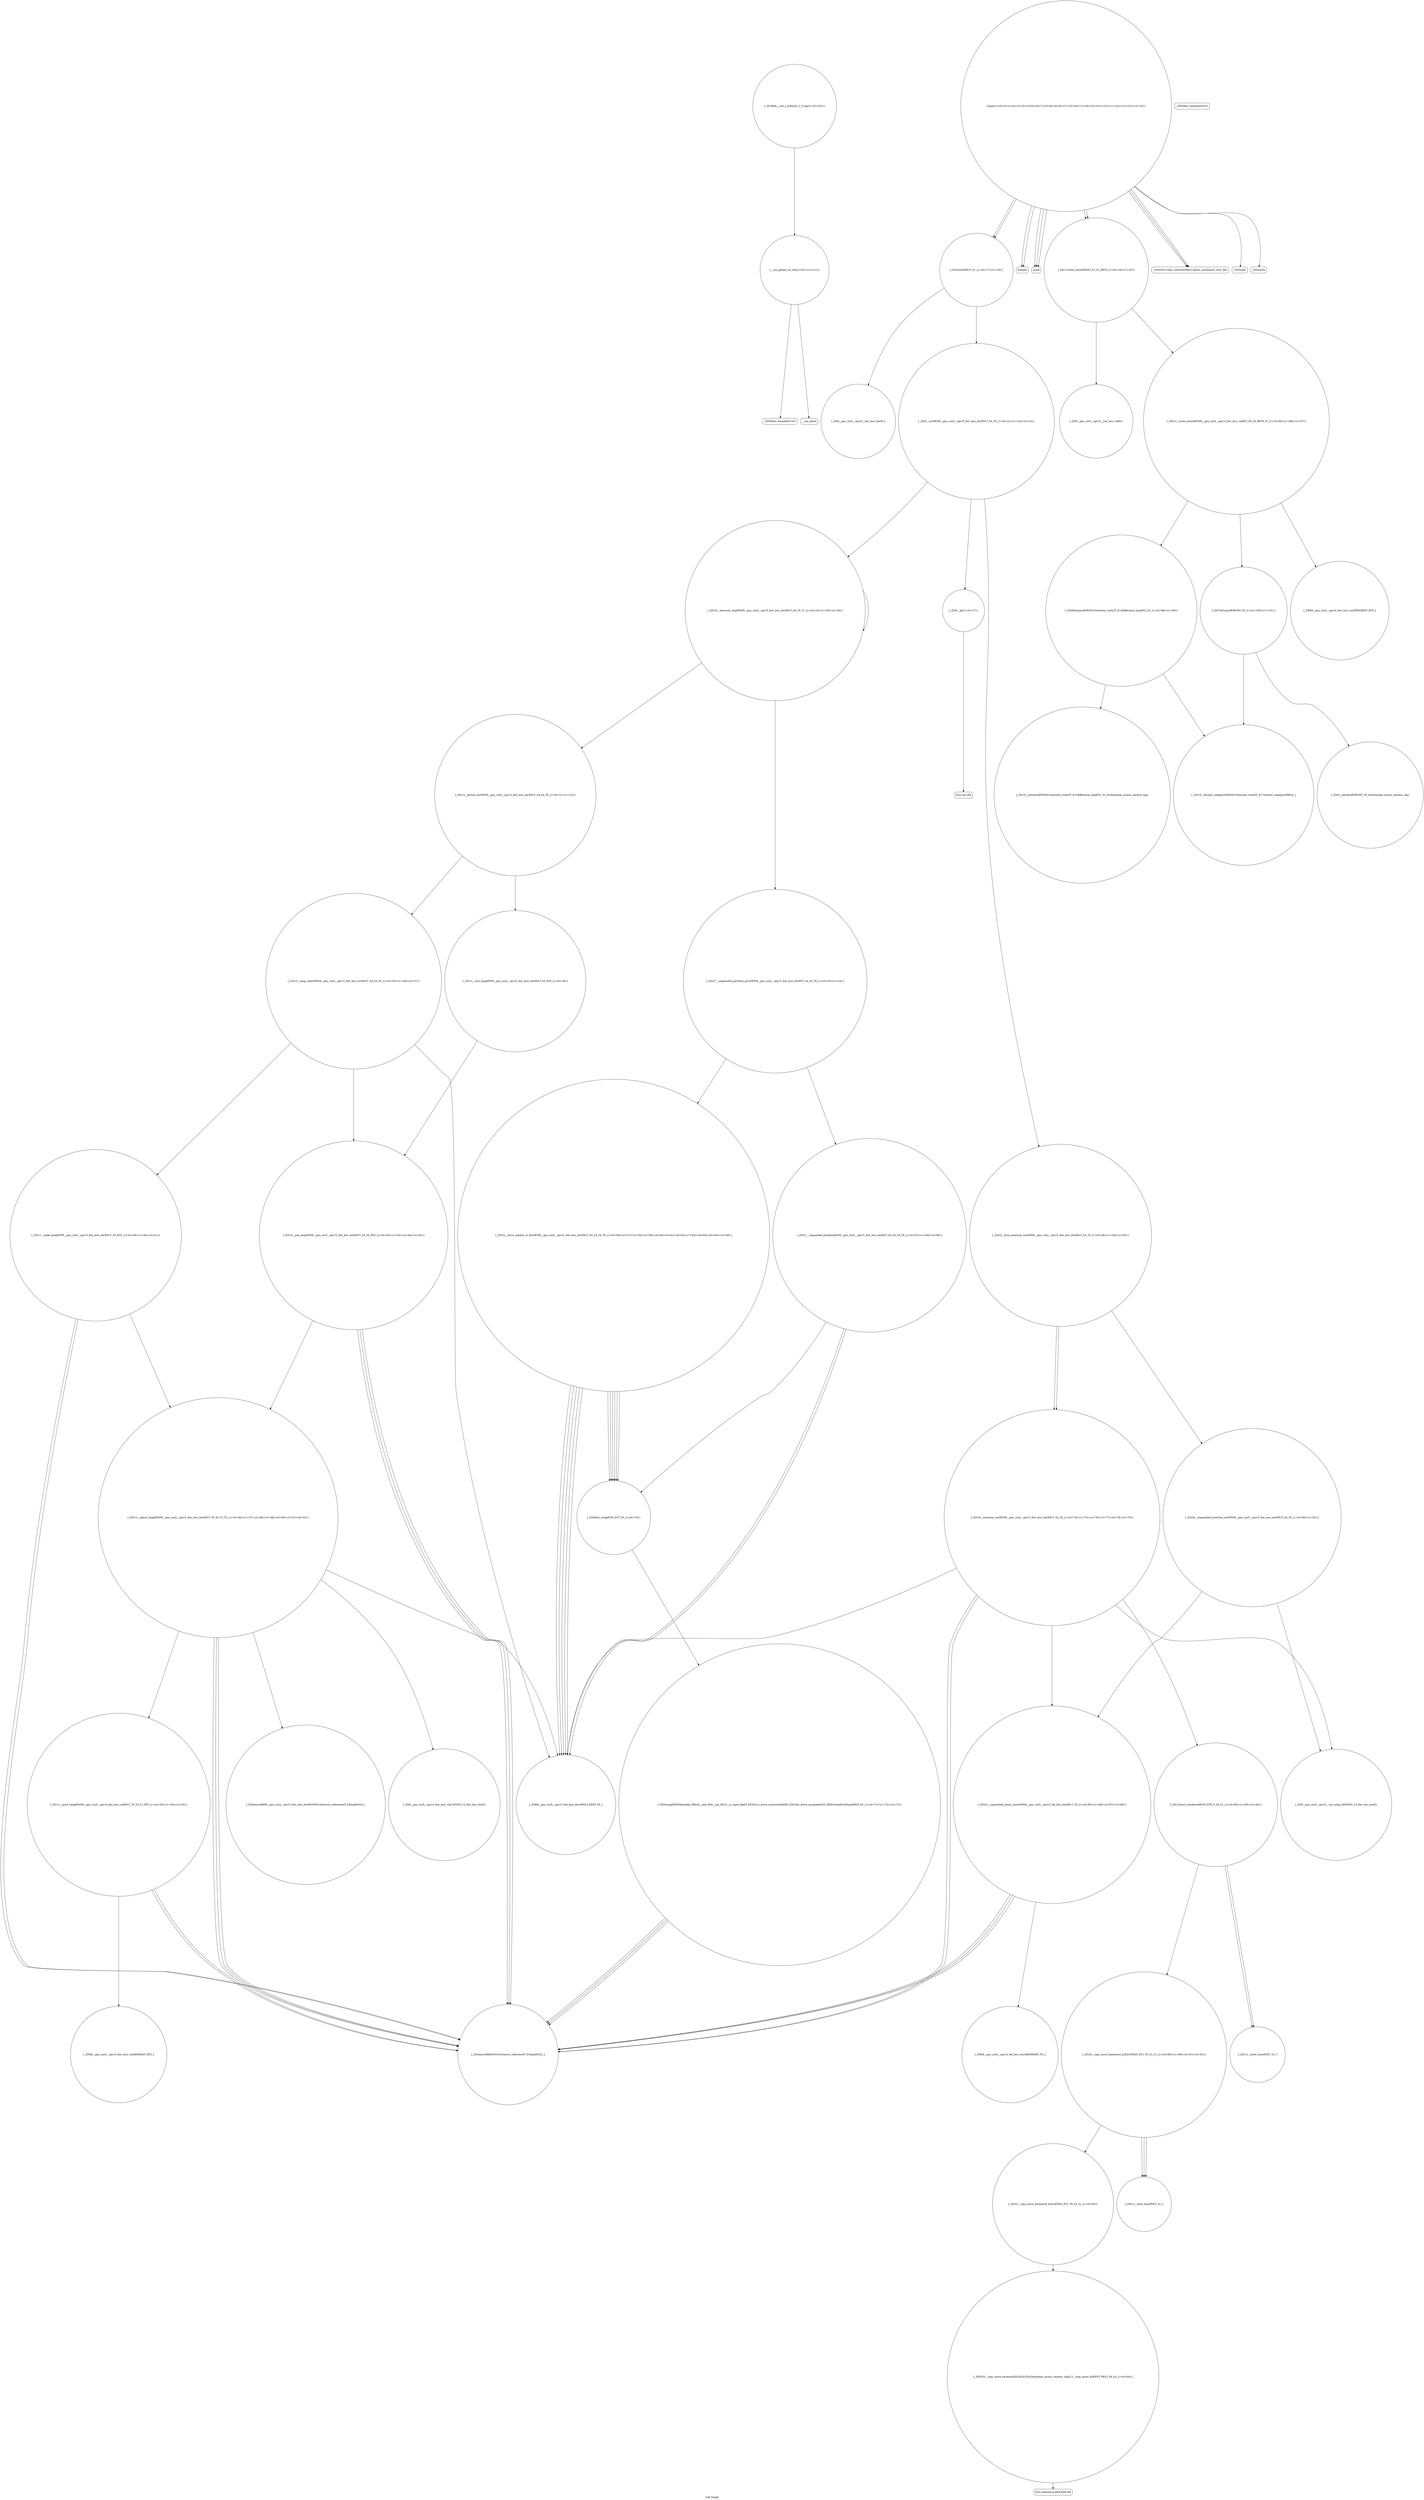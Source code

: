 digraph "Call Graph" {
	label="Call Graph";

	Node0x559e5f759b00 [shape=record,shape=circle,label="{__cxx_global_var_init|{<s0>1|<s1>2}}"];
	Node0x559e5f759b00:s0 -> Node0x559e5f759b80[color=black];
	Node0x559e5f759b00:s1 -> Node0x559e5f759c80[color=black];
	Node0x559e5f75b180 [shape=record,shape=Mrecord,label="{llvm.memmove.p0i8.p0i8.i64}"];
	Node0x559e5f759e80 [shape=record,shape=circle,label="{_ZSt4sortIPiEvT_S1_|{<s0>17|<s1>18}}"];
	Node0x559e5f759e80:s0 -> Node0x559e5f75a180[color=black];
	Node0x559e5f759e80:s1 -> Node0x559e5f75a100[color=black];
	Node0x559e5f75c520 [shape=record,shape=circle,label="{_ZSt10__distanceIPiENSt15iterator_traitsIT_E15difference_typeES2_S2_St26random_access_iterator_tag}"];
	Node0x559e5f75a200 [shape=record,shape=circle,label="{_ZSt16__introsort_loopIPilN9__gnu_cxx5__ops15_Iter_less_iterEEvT_S4_T0_T1_|{<s0>24|<s1>25|<s2>26}}"];
	Node0x559e5f75a200:s0 -> Node0x559e5f75a380[color=black];
	Node0x559e5f75a200:s1 -> Node0x559e5f75a400[color=black];
	Node0x559e5f75a200:s2 -> Node0x559e5f75a200[color=black];
	Node0x559e5f75a580 [shape=record,shape=circle,label="{_ZSt11__make_heapIPiN9__gnu_cxx5__ops15_Iter_less_iterEEvT_S4_RT0_|{<s0>39|<s1>40|<s2>41}}"];
	Node0x559e5f75a580:s0 -> Node0x559e5f75a700[color=black];
	Node0x559e5f75a580:s1 -> Node0x559e5f75a700[color=black];
	Node0x559e5f75a580:s2 -> Node0x559e5f75a780[color=black];
	Node0x559e5f75a900 [shape=record,shape=circle,label="{_ZSt11__push_heapIPiliN9__gnu_cxx5__ops14_Iter_less_valEEvT_T0_S5_T1_RT2_|{<s0>53|<s1>54|<s2>55}}"];
	Node0x559e5f75a900:s0 -> Node0x559e5f75a980[color=black];
	Node0x559e5f75a900:s1 -> Node0x559e5f75a700[color=black];
	Node0x559e5f75a900:s2 -> Node0x559e5f75a700[color=black];
	Node0x559e5f75ac80 [shape=record,shape=circle,label="{_ZSt16__insertion_sortIPiN9__gnu_cxx5__ops15_Iter_less_iterEEvT_S4_T0_|{<s0>74|<s1>75|<s2>76|<s3>77|<s4>78|<s5>79}}"];
	Node0x559e5f75ac80:s0 -> Node0x559e5f75a600[color=black];
	Node0x559e5f75ac80:s1 -> Node0x559e5f75a700[color=black];
	Node0x559e5f75ac80:s2 -> Node0x559e5f75ad80[color=black];
	Node0x559e5f75ac80:s3 -> Node0x559e5f75a700[color=black];
	Node0x559e5f75ac80:s4 -> Node0x559e5f75ae80[color=black];
	Node0x559e5f75ac80:s5 -> Node0x559e5f75ae00[color=black];
	Node0x559e5f75b000 [shape=record,shape=circle,label="{_ZSt22__copy_move_backward_aILb1EPiS0_ET1_T0_S2_S1_|{<s0>93}}"];
	Node0x559e5f75b000:s0 -> Node0x559e5f75b100[color=black];
	Node0x559e5f759d00 [shape=record,shape=circle,label="{main|{<s0>3|<s1>4|<s2>5|<s3>6|<s4>7|<s5>8|<s6>9|<s7>10|<s8>11|<s9>12|<s10>13|<s11>14|<s12>15|<s13>16}}"];
	Node0x559e5f759d00:s0 -> Node0x559e5f759d80[color=black];
	Node0x559e5f759d00:s1 -> Node0x559e5f759d80[color=black];
	Node0x559e5f759d00:s2 -> Node0x559e5f759e00[color=black];
	Node0x559e5f759d00:s3 -> Node0x559e5f759e00[color=black];
	Node0x559e5f759d00:s4 -> Node0x559e5f759e00[color=black];
	Node0x559e5f759d00:s5 -> Node0x559e5f759e80[color=black];
	Node0x559e5f759d00:s6 -> Node0x559e5f759e80[color=black];
	Node0x559e5f759d00:s7 -> Node0x559e5f759f00[color=black];
	Node0x559e5f759d00:s8 -> Node0x559e5f759f00[color=black];
	Node0x559e5f759d00:s9 -> Node0x559e5f759f80[color=black];
	Node0x559e5f759d00:s10 -> Node0x559e5f75a000[color=black];
	Node0x559e5f759d00:s11 -> Node0x559e5f759f80[color=black];
	Node0x559e5f759d00:s12 -> Node0x559e5f75a080[color=black];
	Node0x559e5f759d00:s13 -> Node0x559e5f759f80[color=black];
	Node0x559e5f75c3a0 [shape=record,shape=circle,label="{_ZSt8distanceIPiENSt15iterator_traitsIT_E15difference_typeES2_S2_|{<s0>98|<s1>99}}"];
	Node0x559e5f75c3a0:s0 -> Node0x559e5f75c5a0[color=black];
	Node0x559e5f75c3a0:s1 -> Node0x559e5f75c520[color=black];
	Node0x559e5f75a080 [shape=record,shape=Mrecord,label="{_ZNSolsEx}"];
	Node0x559e5f75a400 [shape=record,shape=circle,label="{_ZSt27__unguarded_partition_pivotIPiN9__gnu_cxx5__ops15_Iter_less_iterEET_S4_S4_T0_|{<s0>33|<s1>34}}"];
	Node0x559e5f75a400:s0 -> Node0x559e5f75aa00[color=black];
	Node0x559e5f75a400:s1 -> Node0x559e5f75aa80[color=black];
	Node0x559e5f75a780 [shape=record,shape=circle,label="{_ZSt13__adjust_heapIPiliN9__gnu_cxx5__ops15_Iter_less_iterEEvT_T0_S5_T1_T2_|{<s0>46|<s1>47|<s2>48|<s3>49|<s4>50|<s5>51|<s6>52}}"];
	Node0x559e5f75a780:s0 -> Node0x559e5f75a600[color=black];
	Node0x559e5f75a780:s1 -> Node0x559e5f75a700[color=black];
	Node0x559e5f75a780:s2 -> Node0x559e5f75a700[color=black];
	Node0x559e5f75a780:s3 -> Node0x559e5f75a800[color=black];
	Node0x559e5f75a780:s4 -> Node0x559e5f75a880[color=black];
	Node0x559e5f75a780:s5 -> Node0x559e5f75a700[color=black];
	Node0x559e5f75a780:s6 -> Node0x559e5f75a900[color=black];
	Node0x559e5f75ab00 [shape=record,shape=circle,label="{_ZSt9iter_swapIPiS0_EvT_T0_|{<s0>70}}"];
	Node0x559e5f75ab00:s0 -> Node0x559e5f75ab80[color=black];
	Node0x559e5f75ae80 [shape=record,shape=circle,label="{_ZN9__gnu_cxx5__ops15__val_comp_iterENS0_15_Iter_less_iterE}"];
	Node0x559e5f759b80 [shape=record,shape=Mrecord,label="{_ZNSt8ios_base4InitC1Ev}"];
	Node0x559e5f75b200 [shape=record,shape=circle,label="{_ZNK9__gnu_cxx5__ops14_Val_less_iterclIiPiEEbRT_T0_}"];
	Node0x559e5f759f00 [shape=record,shape=circle,label="{_ZSt11lower_boundIPiiET_S1_S1_RKT0_|{<s0>19|<s1>20}}"];
	Node0x559e5f759f00:s0 -> Node0x559e5f75c320[color=black];
	Node0x559e5f759f00:s1 -> Node0x559e5f75b280[color=black];
	Node0x559e5f75c5a0 [shape=record,shape=circle,label="{_ZSt19__iterator_categoryIPiENSt15iterator_traitsIT_E17iterator_categoryERKS2_}"];
	Node0x559e5f75a280 [shape=record,shape=circle,label="{_ZSt4__lgl|{<s0>27}}"];
	Node0x559e5f75a280:s0 -> Node0x559e5f75ac00[color=black];
	Node0x559e5f75a600 [shape=record,shape=circle,label="{_ZNK9__gnu_cxx5__ops15_Iter_less_iterclIPiS3_EEbT_T0_}"];
	Node0x559e5f75a980 [shape=record,shape=circle,label="{_ZNK9__gnu_cxx5__ops14_Iter_less_valclIPiiEEbT_RT0_}"];
	Node0x559e5f75ad00 [shape=record,shape=circle,label="{_ZSt26__unguarded_insertion_sortIPiN9__gnu_cxx5__ops15_Iter_less_iterEEvT_S4_T0_|{<s0>80|<s1>81}}"];
	Node0x559e5f75ad00:s0 -> Node0x559e5f75ae80[color=black];
	Node0x559e5f75ad00:s1 -> Node0x559e5f75ae00[color=black];
	Node0x559e5f75b080 [shape=record,shape=circle,label="{_ZSt12__niter_baseIPiET_S1_}"];
	Node0x559e5f759d80 [shape=record,shape=Mrecord,label="{freopen}"];
	Node0x559e5f75c420 [shape=record,shape=circle,label="{_ZSt7advanceIPilEvRT_T0_|{<s0>100|<s1>101}}"];
	Node0x559e5f75c420:s0 -> Node0x559e5f75c5a0[color=black];
	Node0x559e5f75c420:s1 -> Node0x559e5f75c620[color=black];
	Node0x559e5f75a100 [shape=record,shape=circle,label="{_ZSt6__sortIPiN9__gnu_cxx5__ops15_Iter_less_iterEEvT_S4_T0_|{<s0>21|<s1>22|<s2>23}}"];
	Node0x559e5f75a100:s0 -> Node0x559e5f75a280[color=black];
	Node0x559e5f75a100:s1 -> Node0x559e5f75a200[color=black];
	Node0x559e5f75a100:s2 -> Node0x559e5f75a300[color=black];
	Node0x559e5f75a480 [shape=record,shape=circle,label="{_ZSt13__heap_selectIPiN9__gnu_cxx5__ops15_Iter_less_iterEEvT_S4_S4_T0_|{<s0>35|<s1>36|<s2>37}}"];
	Node0x559e5f75a480:s0 -> Node0x559e5f75a580[color=black];
	Node0x559e5f75a480:s1 -> Node0x559e5f75a600[color=black];
	Node0x559e5f75a480:s2 -> Node0x559e5f75a680[color=black];
	Node0x559e5f75a800 [shape=record,shape=circle,label="{_ZSt4moveIRN9__gnu_cxx5__ops15_Iter_less_iterEEONSt16remove_referenceIT_E4typeEOS5_}"];
	Node0x559e5f75ab80 [shape=record,shape=circle,label="{_ZSt4swapIiENSt9enable_ifIXsr6__and_ISt6__not_ISt15__is_tuple_likeIT_EESt21is_move_constructibleIS3_ESt18is_move_assignableIS3_EEE5valueEvE4typeERS3_SC_|{<s0>71|<s1>72|<s2>73}}"];
	Node0x559e5f75ab80:s0 -> Node0x559e5f75a700[color=black];
	Node0x559e5f75ab80:s1 -> Node0x559e5f75a700[color=black];
	Node0x559e5f75ab80:s2 -> Node0x559e5f75a700[color=black];
	Node0x559e5f75af00 [shape=record,shape=circle,label="{_ZSt23__copy_move_backward_a2ILb1EPiS0_ET1_T0_S2_S1_|{<s0>89|<s1>90|<s2>91|<s3>92}}"];
	Node0x559e5f75af00:s0 -> Node0x559e5f75b080[color=black];
	Node0x559e5f75af00:s1 -> Node0x559e5f75b080[color=black];
	Node0x559e5f75af00:s2 -> Node0x559e5f75b080[color=black];
	Node0x559e5f75af00:s3 -> Node0x559e5f75b000[color=black];
	Node0x559e5f759c00 [shape=record,shape=Mrecord,label="{_ZNSt8ios_base4InitD1Ev}"];
	Node0x559e5f75b280 [shape=record,shape=circle,label="{_ZSt13__lower_boundIPiiN9__gnu_cxx5__ops14_Iter_less_valEET_S4_S4_RKT0_T1_|{<s0>95|<s1>96|<s2>97}}"];
	Node0x559e5f75b280:s0 -> Node0x559e5f75c3a0[color=black];
	Node0x559e5f75b280:s1 -> Node0x559e5f75c420[color=black];
	Node0x559e5f75b280:s2 -> Node0x559e5f75c4a0[color=black];
	Node0x559e5f759f80 [shape=record,shape=Mrecord,label="{_ZStlsISt11char_traitsIcEERSt13basic_ostreamIcT_ES5_PKc}"];
	Node0x559e5f75c620 [shape=record,shape=circle,label="{_ZSt9__advanceIPilEvRT_T0_St26random_access_iterator_tag}"];
	Node0x559e5f75a300 [shape=record,shape=circle,label="{_ZSt22__final_insertion_sortIPiN9__gnu_cxx5__ops15_Iter_less_iterEEvT_S4_T0_|{<s0>28|<s1>29|<s2>30}}"];
	Node0x559e5f75a300:s0 -> Node0x559e5f75ac80[color=black];
	Node0x559e5f75a300:s1 -> Node0x559e5f75ad00[color=black];
	Node0x559e5f75a300:s2 -> Node0x559e5f75ac80[color=black];
	Node0x559e5f75a680 [shape=record,shape=circle,label="{_ZSt10__pop_heapIPiN9__gnu_cxx5__ops15_Iter_less_iterEEvT_S4_S4_RT0_|{<s0>42|<s1>43|<s2>44|<s3>45}}"];
	Node0x559e5f75a680:s0 -> Node0x559e5f75a700[color=black];
	Node0x559e5f75a680:s1 -> Node0x559e5f75a700[color=black];
	Node0x559e5f75a680:s2 -> Node0x559e5f75a700[color=black];
	Node0x559e5f75a680:s3 -> Node0x559e5f75a780[color=black];
	Node0x559e5f75aa00 [shape=record,shape=circle,label="{_ZSt22__move_median_to_firstIPiN9__gnu_cxx5__ops15_Iter_less_iterEEvT_S4_S4_S4_T0_|{<s0>56|<s1>57|<s2>58|<s3>59|<s4>60|<s5>61|<s6>62|<s7>63|<s8>64|<s9>65|<s10>66}}"];
	Node0x559e5f75aa00:s0 -> Node0x559e5f75a600[color=black];
	Node0x559e5f75aa00:s1 -> Node0x559e5f75a600[color=black];
	Node0x559e5f75aa00:s2 -> Node0x559e5f75ab00[color=black];
	Node0x559e5f75aa00:s3 -> Node0x559e5f75a600[color=black];
	Node0x559e5f75aa00:s4 -> Node0x559e5f75ab00[color=black];
	Node0x559e5f75aa00:s5 -> Node0x559e5f75ab00[color=black];
	Node0x559e5f75aa00:s6 -> Node0x559e5f75a600[color=black];
	Node0x559e5f75aa00:s7 -> Node0x559e5f75ab00[color=black];
	Node0x559e5f75aa00:s8 -> Node0x559e5f75a600[color=black];
	Node0x559e5f75aa00:s9 -> Node0x559e5f75ab00[color=black];
	Node0x559e5f75aa00:s10 -> Node0x559e5f75ab00[color=black];
	Node0x559e5f75ad80 [shape=record,shape=circle,label="{_ZSt13move_backwardIPiS0_ET0_T_S2_S1_|{<s0>82|<s1>83|<s2>84}}"];
	Node0x559e5f75ad80:s0 -> Node0x559e5f75af80[color=black];
	Node0x559e5f75ad80:s1 -> Node0x559e5f75af80[color=black];
	Node0x559e5f75ad80:s2 -> Node0x559e5f75af00[color=black];
	Node0x559e5f75b100 [shape=record,shape=circle,label="{_ZNSt20__copy_move_backwardILb1ELb1ESt26random_access_iterator_tagE13__copy_move_bIiEEPT_PKS3_S6_S4_|{<s0>94}}"];
	Node0x559e5f75b100:s0 -> Node0x559e5f75b180[color=black];
	Node0x559e5f759e00 [shape=record,shape=Mrecord,label="{scanf}"];
	Node0x559e5f75c4a0 [shape=record,shape=circle,label="{_ZNK9__gnu_cxx5__ops14_Iter_less_valclIPiKiEEbT_RT0_}"];
	Node0x559e5f75a180 [shape=record,shape=circle,label="{_ZN9__gnu_cxx5__ops16__iter_less_iterEv}"];
	Node0x559e5f75a500 [shape=record,shape=circle,label="{_ZSt11__sort_heapIPiN9__gnu_cxx5__ops15_Iter_less_iterEEvT_S4_RT0_|{<s0>38}}"];
	Node0x559e5f75a500:s0 -> Node0x559e5f75a680[color=black];
	Node0x559e5f75a880 [shape=record,shape=circle,label="{_ZN9__gnu_cxx5__ops14_Iter_less_valC2ENS0_15_Iter_less_iterE}"];
	Node0x559e5f75ac00 [shape=record,shape=Mrecord,label="{llvm.ctlz.i64}"];
	Node0x559e5f75af80 [shape=record,shape=circle,label="{_ZSt12__miter_baseIPiET_S1_}"];
	Node0x559e5f759c80 [shape=record,shape=Mrecord,label="{__cxa_atexit}"];
	Node0x559e5f75c320 [shape=record,shape=circle,label="{_ZN9__gnu_cxx5__ops15__iter_less_valEv}"];
	Node0x559e5f75a000 [shape=record,shape=Mrecord,label="{_ZNSolsEi}"];
	Node0x559e5f75c6a0 [shape=record,shape=circle,label="{_GLOBAL__sub_I_asklzxn2_1_0.cpp|{<s0>102}}"];
	Node0x559e5f75c6a0:s0 -> Node0x559e5f759b00[color=black];
	Node0x559e5f75a380 [shape=record,shape=circle,label="{_ZSt14__partial_sortIPiN9__gnu_cxx5__ops15_Iter_less_iterEEvT_S4_S4_T0_|{<s0>31|<s1>32}}"];
	Node0x559e5f75a380:s0 -> Node0x559e5f75a480[color=black];
	Node0x559e5f75a380:s1 -> Node0x559e5f75a500[color=black];
	Node0x559e5f75a700 [shape=record,shape=circle,label="{_ZSt4moveIRiEONSt16remove_referenceIT_E4typeEOS2_}"];
	Node0x559e5f75aa80 [shape=record,shape=circle,label="{_ZSt21__unguarded_partitionIPiN9__gnu_cxx5__ops15_Iter_less_iterEET_S4_S4_S4_T0_|{<s0>67|<s1>68|<s2>69}}"];
	Node0x559e5f75aa80:s0 -> Node0x559e5f75a600[color=black];
	Node0x559e5f75aa80:s1 -> Node0x559e5f75a600[color=black];
	Node0x559e5f75aa80:s2 -> Node0x559e5f75ab00[color=black];
	Node0x559e5f75ae00 [shape=record,shape=circle,label="{_ZSt25__unguarded_linear_insertIPiN9__gnu_cxx5__ops14_Val_less_iterEEvT_T0_|{<s0>85|<s1>86|<s2>87|<s3>88}}"];
	Node0x559e5f75ae00:s0 -> Node0x559e5f75a700[color=black];
	Node0x559e5f75ae00:s1 -> Node0x559e5f75b200[color=black];
	Node0x559e5f75ae00:s2 -> Node0x559e5f75a700[color=black];
	Node0x559e5f75ae00:s3 -> Node0x559e5f75a700[color=black];
}
